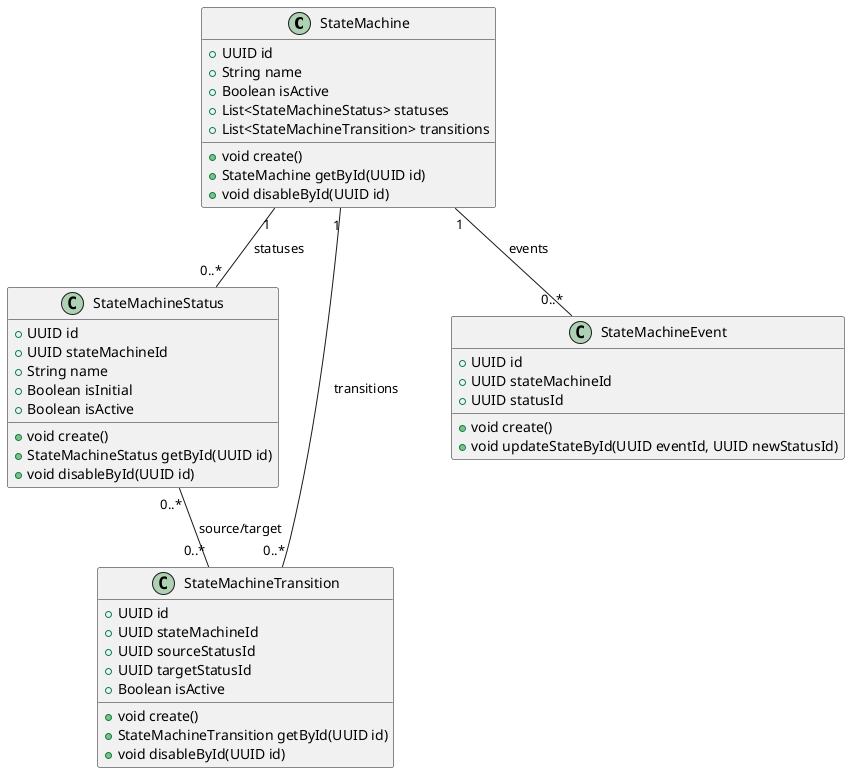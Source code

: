 @startuml
  ' State Machine
  class StateMachine {
    +UUID id
    +String name
    +Boolean isActive
    +List<StateMachineStatus> statuses
    +List<StateMachineTransition> transitions
    +void create()
    +StateMachine getById(UUID id)
    +void disableById(UUID id)
  }

  ' Status
  class StateMachineStatus {
    +UUID id
    +UUID stateMachineId
    +String name
    +Boolean isInitial
    +Boolean isActive
    +void create()
    +StateMachineStatus getById(UUID id)
    +void disableById(UUID id)
  }

  ' Transition
  class StateMachineTransition {
    +UUID id
    +UUID stateMachineId
    +UUID sourceStatusId
    +UUID targetStatusId
    +Boolean isActive
    +void create()
    +StateMachineTransition getById(UUID id)
    +void disableById(UUID id)
  }

  ' Event
  class StateMachineEvent {
    +UUID id
    +UUID stateMachineId
    +UUID statusId
    +void create()
    +void updateStateById(UUID eventId, UUID newStatusId)
  }


' Relações
StateMachine "1" -- "0..*" StateMachineStatus : statuses
StateMachine "1" -- "0..*" StateMachineTransition : transitions
StateMachineStatus "0..*" -- "0..*" StateMachineTransition : source/target
StateMachine "1" -- "0..*" StateMachineEvent : events

@enduml
